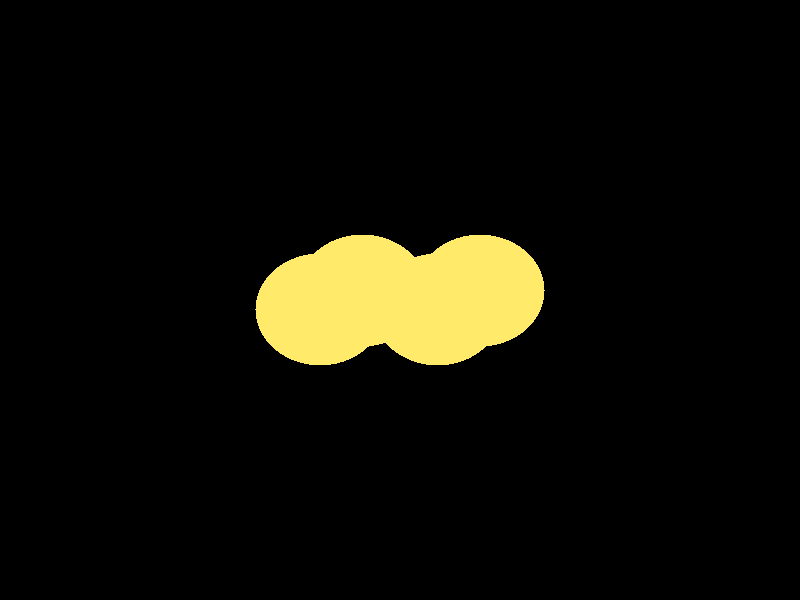 #include "colors.inc"
#include "finish.inc"

global_settings {assumed_gamma 1 max_trace_level 6}
background {color White transmit 1.0}
camera {orthographic
  right -16.83*x up 14.60*y
  direction 1.00*z
  location <0,0,50.00> look_at <0,0,0>}


light_source {<  2.00,   3.00,  40.00> color White
  area_light <0.70, 0, 0>, <0, 0.70, 0>, 3, 3
  adaptive 1 jitter}
// no fog
#declare simple = finish {phong 0.7}
#declare pale = finish {ambient 0.5 diffuse 0.85 roughness 0.001 specular 0.200 }
#declare intermediate = finish {ambient 0.3 diffuse 0.6 specular 0.1 roughness 0.04}
#declare vmd = finish {ambient 0.0 diffuse 0.65 phong 0.1 phong_size 40.0 specular 0.5 }
#declare jmol = finish {ambient 0.2 diffuse 0.6 specular 1 roughness 0.001 metallic}
#declare ase2 = finish {ambient 0.05 brilliance 3 diffuse 0.6 metallic specular 0.7 roughness 0.04 reflection 0.15}
#declare ase3 = finish {ambient 0.15 brilliance 2 diffuse 0.6 metallic specular 1.0 roughness 0.001 reflection 0.0}
#declare glass = finish {ambient 0.05 diffuse 0.3 specular 1.0 roughness 0.001}
#declare glass2 = finish {ambient 0.01 diffuse 0.3 specular 1.0 reflection 0.25 roughness 0.001}
#declare Rcell = 0.050;
#declare Rbond = 0.100;

#macro atom(LOC, R, COL, TRANS, FIN)
  sphere{LOC, R texture{pigment{color COL transmit TRANS} finish{FIN}}}
#end
#macro constrain(LOC, R, COL, TRANS FIN)
union{torus{R, Rcell rotate 45*z texture{pigment{color COL transmit TRANS} finish{FIN}}}
     torus{R, Rcell rotate -45*z texture{pigment{color COL transmit TRANS} finish{FIN}}}
     translate LOC}
#end

cylinder {< -7.30,  -6.95,  -6.05>, <  3.97,  -6.95,  -1.95>, Rcell pigment {Black}}
cylinder {< -3.26,  -4.87, -17.15>, <  8.02,  -4.87, -13.05>, Rcell pigment {Black}}
cylinder {< -3.97,   6.95, -15.20>, <  7.30,   6.95, -11.09>, Rcell pigment {Black}}
cylinder {< -8.02,   4.87,  -4.09>, <  3.26,   4.87,   0.01>, Rcell pigment {Black}}
cylinder {< -7.30,  -6.95,  -6.05>, < -3.26,  -4.87, -17.15>, Rcell pigment {Black}}
cylinder {<  3.97,  -6.95,  -1.95>, <  8.02,  -4.87, -13.05>, Rcell pigment {Black}}
cylinder {<  3.26,   4.87,   0.01>, <  7.30,   6.95, -11.09>, Rcell pigment {Black}}
cylinder {< -8.02,   4.87,  -4.09>, < -3.97,   6.95, -15.20>, Rcell pigment {Black}}
cylinder {< -7.30,  -6.95,  -6.05>, < -8.02,   4.87,  -4.09>, Rcell pigment {Black}}
cylinder {<  3.97,  -6.95,  -1.95>, <  3.26,   4.87,   0.01>, Rcell pigment {Black}}
cylinder {<  8.02,  -4.87, -13.05>, <  7.30,   6.95, -11.09>, Rcell pigment {Black}}
cylinder {< -3.26,  -4.87, -17.15>, < -3.97,   6.95, -15.20>, Rcell pigment {Black}}
atom(< -1.68,  -0.23,  -7.80>, 1.36, rgb <1.00, 0.82, 0.14>, 0.0, ase3) // #0
atom(<  0.79,  -0.23,  -6.90>, 1.36, rgb <1.00, 0.82, 0.14>, 0.0, ase3) // #1
atom(< -0.79,   0.23, -10.24>, 1.36, rgb <1.00, 0.82, 0.14>, 0.0, ase3) // #2
atom(<  1.68,   0.23,  -9.34>, 1.36, rgb <1.00, 0.82, 0.14>, 0.0, ase3) // #3

// no constraints
